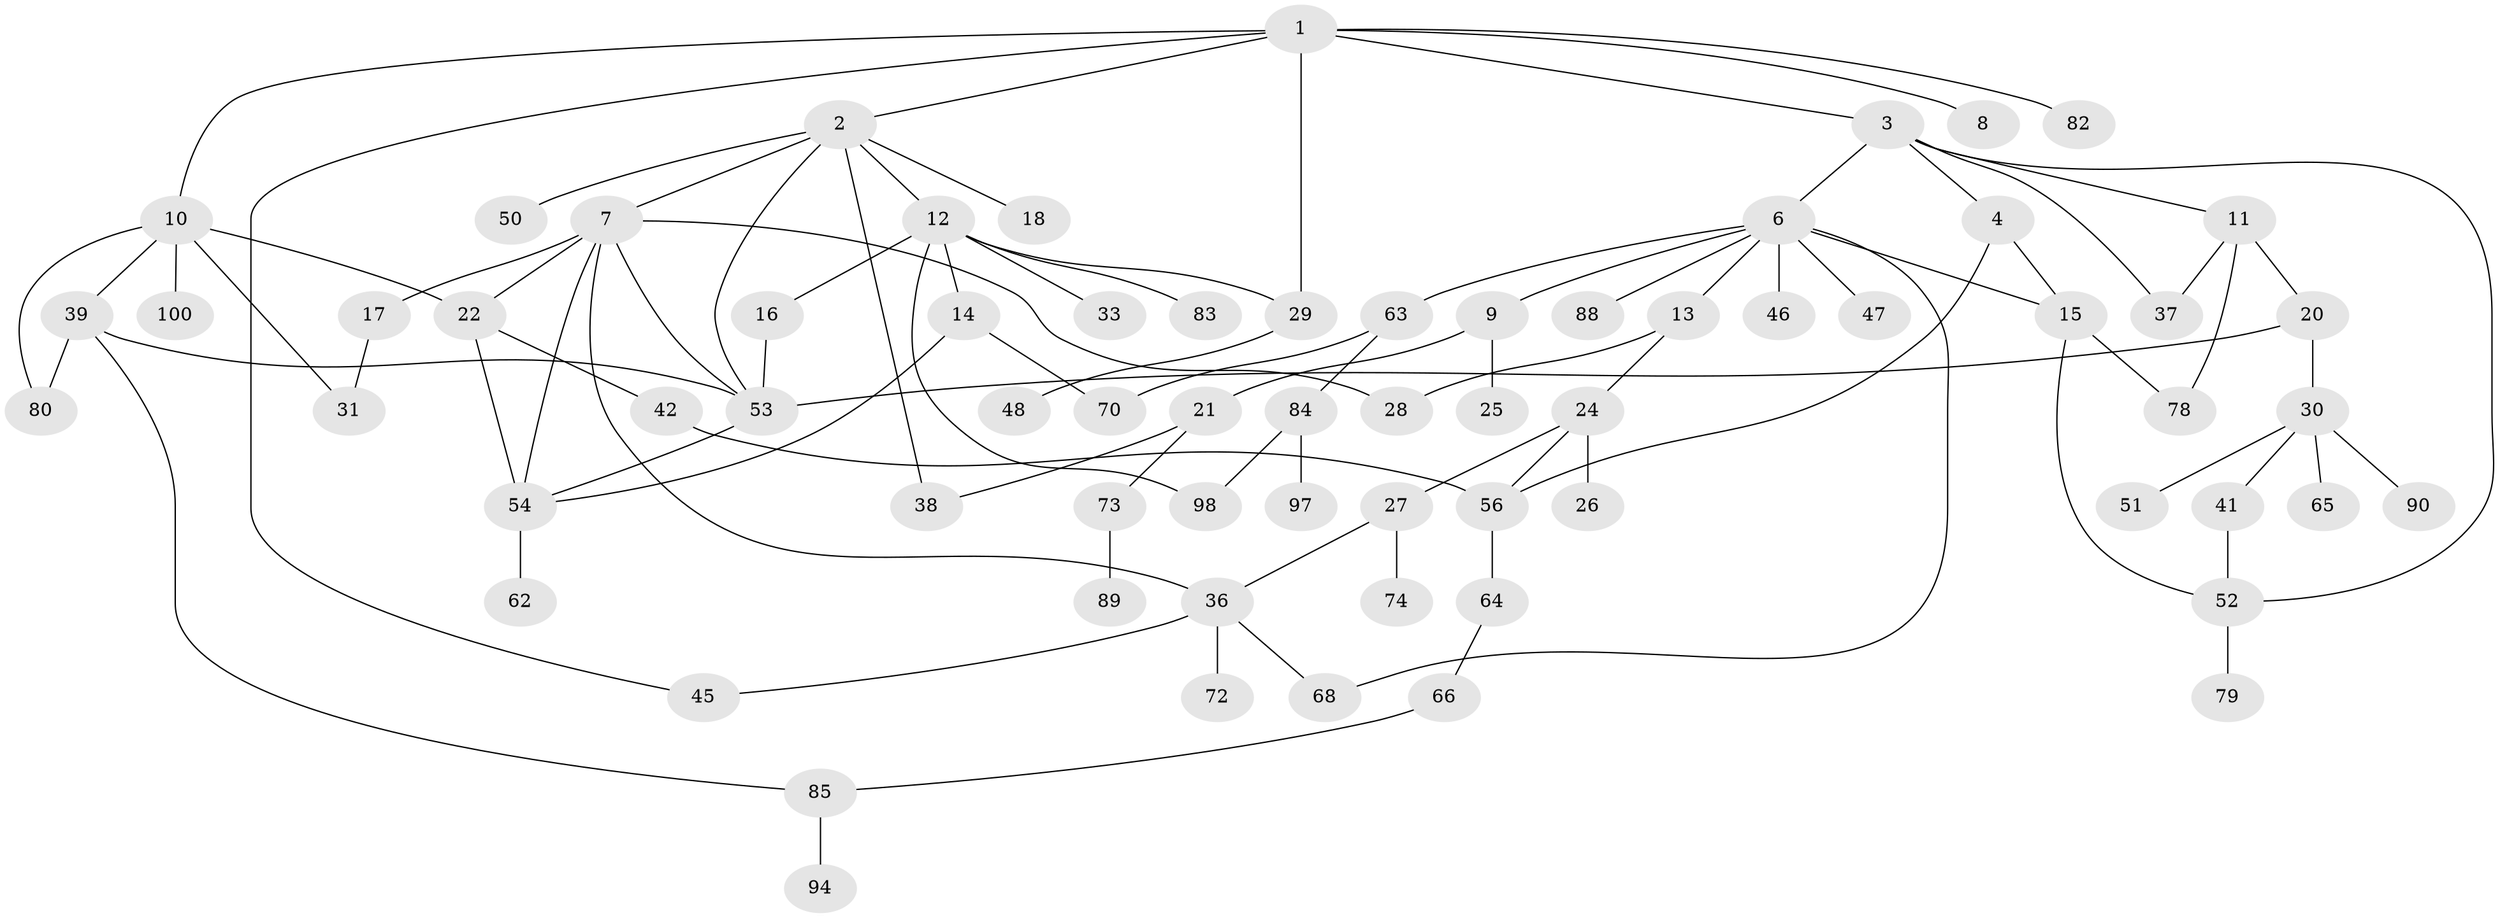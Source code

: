 // original degree distribution, {6: 0.04, 4: 0.13, 3: 0.24, 8: 0.01, 1: 0.3, 7: 0.01, 2: 0.26, 5: 0.01}
// Generated by graph-tools (version 1.1) at 2025/54/02/21/25 11:54:43]
// undirected, 69 vertices, 94 edges
graph export_dot {
graph [start="1"]
  node [color=gray90,style=filled];
  1 [super="+32"];
  2 [super="+5"];
  3 [super="+81"];
  4 [super="+23"];
  6 [super="+19"];
  7 [super="+40"];
  8;
  9;
  10 [super="+60"];
  11;
  12 [super="+71"];
  13 [super="+91"];
  14 [super="+67"];
  15 [super="+93"];
  16;
  17 [super="+35"];
  18;
  20 [super="+59"];
  21 [super="+43"];
  22 [super="+34"];
  24;
  25;
  26;
  27 [super="+96"];
  28;
  29;
  30 [super="+49"];
  31;
  33;
  36 [super="+57"];
  37;
  38;
  39 [super="+44"];
  41;
  42;
  45;
  46;
  47;
  48;
  50;
  51 [super="+61"];
  52 [super="+69"];
  53 [super="+75"];
  54 [super="+55"];
  56 [super="+58"];
  62;
  63 [super="+77"];
  64;
  65;
  66 [super="+86"];
  68 [super="+76"];
  70;
  72;
  73;
  74;
  78;
  79 [super="+99"];
  80;
  82;
  83 [super="+92"];
  84 [super="+95"];
  85 [super="+87"];
  88;
  89;
  90;
  94;
  97;
  98;
  100;
  1 -- 2;
  1 -- 3;
  1 -- 8;
  1 -- 10;
  1 -- 82;
  1 -- 45;
  1 -- 29;
  2 -- 12;
  2 -- 38;
  2 -- 50;
  2 -- 53;
  2 -- 18;
  2 -- 7;
  3 -- 4;
  3 -- 6;
  3 -- 11;
  3 -- 37;
  3 -- 52;
  4 -- 56;
  4 -- 15;
  6 -- 9;
  6 -- 13;
  6 -- 15;
  6 -- 47;
  6 -- 63;
  6 -- 68;
  6 -- 88;
  6 -- 46;
  7 -- 17;
  7 -- 28;
  7 -- 36;
  7 -- 22;
  7 -- 53;
  7 -- 54;
  9 -- 21;
  9 -- 25;
  10 -- 22;
  10 -- 39;
  10 -- 80;
  10 -- 100;
  10 -- 31;
  11 -- 20;
  11 -- 37;
  11 -- 78;
  12 -- 14;
  12 -- 16;
  12 -- 29;
  12 -- 33;
  12 -- 98;
  12 -- 83;
  13 -- 24;
  13 -- 28;
  14 -- 70;
  14 -- 54;
  15 -- 52;
  15 -- 78;
  16 -- 53;
  17 -- 31;
  20 -- 30;
  20 -- 53;
  21 -- 73;
  21 -- 38;
  22 -- 54;
  22 -- 42;
  24 -- 26;
  24 -- 27;
  24 -- 56;
  27 -- 74;
  27 -- 36;
  29 -- 48;
  30 -- 41;
  30 -- 65;
  30 -- 90;
  30 -- 51;
  36 -- 68;
  36 -- 45;
  36 -- 72;
  39 -- 85;
  39 -- 80;
  39 -- 53;
  41 -- 52;
  42 -- 56;
  52 -- 79;
  53 -- 54;
  54 -- 62;
  56 -- 64;
  63 -- 70;
  63 -- 84;
  64 -- 66;
  66 -- 85;
  73 -- 89;
  84 -- 98;
  84 -- 97;
  85 -- 94;
}
